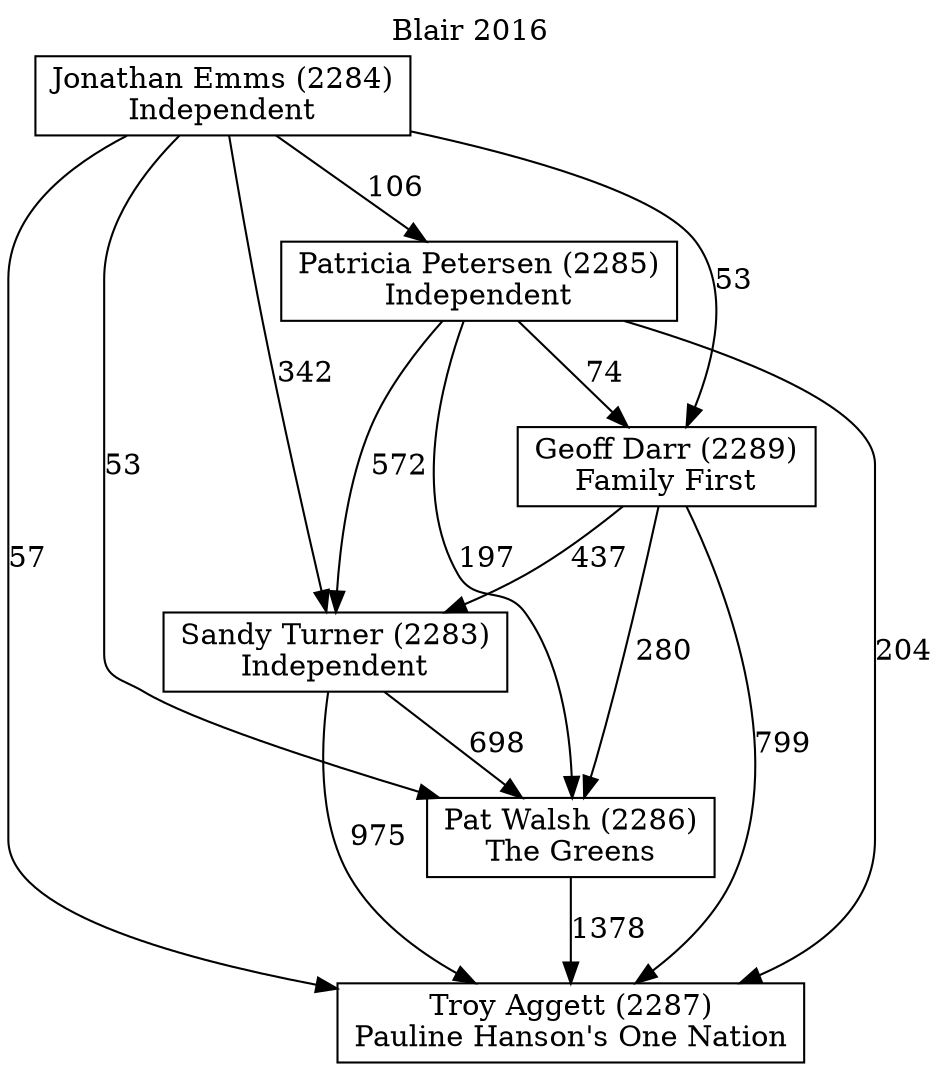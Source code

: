 // House preference flow
digraph "Troy Aggett (2287)_Blair_2016" {
	graph [label="Blair 2016" labelloc=t mclimit=2]
	node [shape=box]
	"Troy Aggett (2287)" [label="Troy Aggett (2287)
Pauline Hanson's One Nation"]
	"Pat Walsh (2286)" [label="Pat Walsh (2286)
The Greens"]
	"Sandy Turner (2283)" [label="Sandy Turner (2283)
Independent"]
	"Geoff Darr (2289)" [label="Geoff Darr (2289)
Family First"]
	"Patricia Petersen (2285)" [label="Patricia Petersen (2285)
Independent"]
	"Jonathan Emms (2284)" [label="Jonathan Emms (2284)
Independent"]
	"Pat Walsh (2286)" -> "Troy Aggett (2287)" [label=1378]
	"Sandy Turner (2283)" -> "Pat Walsh (2286)" [label=698]
	"Geoff Darr (2289)" -> "Sandy Turner (2283)" [label=437]
	"Patricia Petersen (2285)" -> "Geoff Darr (2289)" [label=74]
	"Jonathan Emms (2284)" -> "Patricia Petersen (2285)" [label=106]
	"Sandy Turner (2283)" -> "Troy Aggett (2287)" [label=975]
	"Geoff Darr (2289)" -> "Troy Aggett (2287)" [label=799]
	"Patricia Petersen (2285)" -> "Troy Aggett (2287)" [label=204]
	"Jonathan Emms (2284)" -> "Troy Aggett (2287)" [label=57]
	"Jonathan Emms (2284)" -> "Geoff Darr (2289)" [label=53]
	"Patricia Petersen (2285)" -> "Sandy Turner (2283)" [label=572]
	"Jonathan Emms (2284)" -> "Sandy Turner (2283)" [label=342]
	"Geoff Darr (2289)" -> "Pat Walsh (2286)" [label=280]
	"Patricia Petersen (2285)" -> "Pat Walsh (2286)" [label=197]
	"Jonathan Emms (2284)" -> "Pat Walsh (2286)" [label=53]
}
